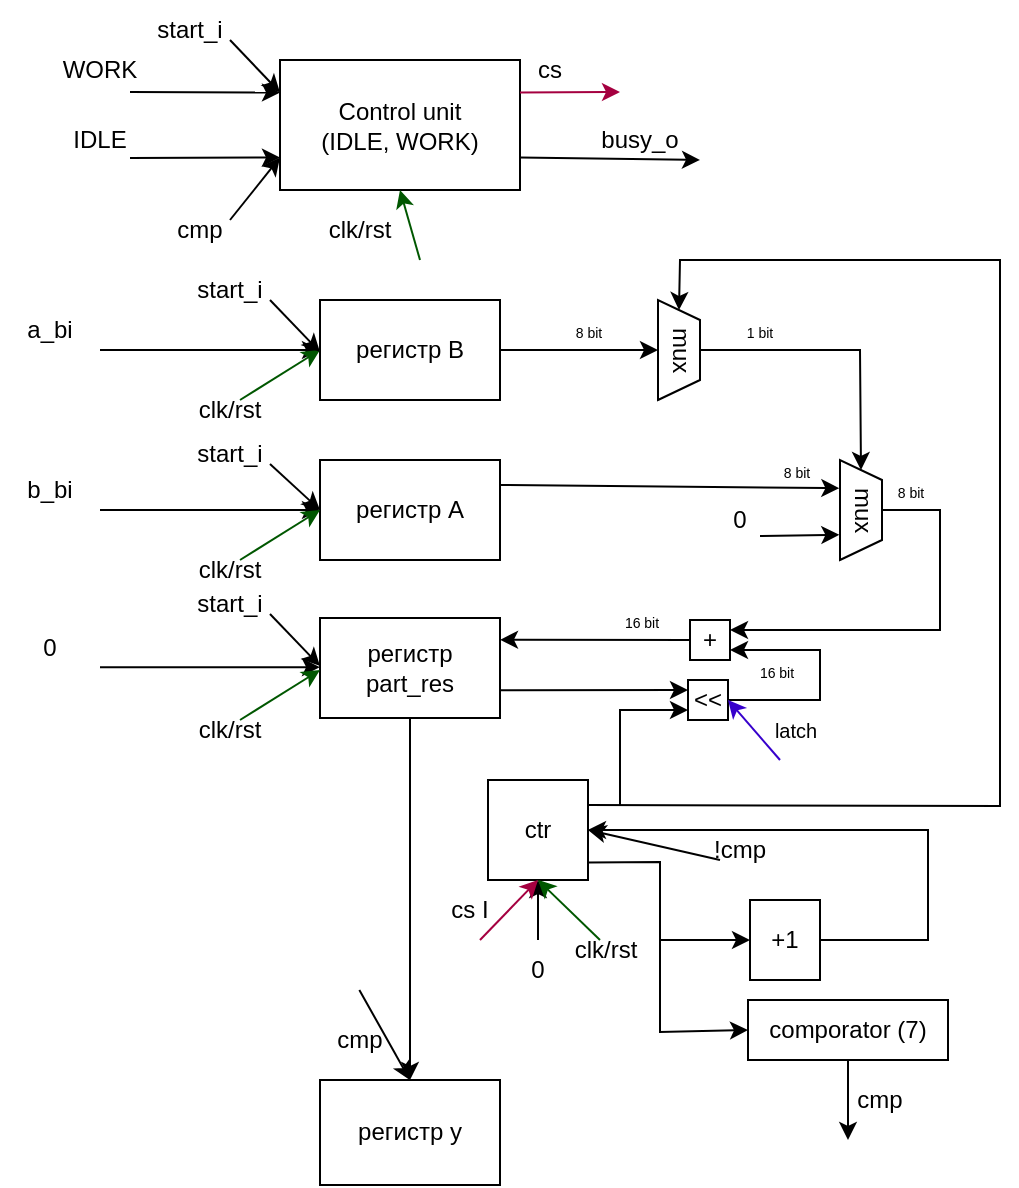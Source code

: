 <mxfile version="28.2.7">
  <diagram name="Страница — 1" id="V99HsGvfmy2phkvl3Ra6">
    <mxGraphModel dx="1358" dy="715" grid="1" gridSize="10" guides="1" tooltips="1" connect="1" arrows="1" fold="1" page="1" pageScale="1" pageWidth="827" pageHeight="1169" math="0" shadow="0">
      <root>
        <mxCell id="0" />
        <mxCell id="1" parent="0" />
        <mxCell id="PjHwkr3gBRXGpi1NP0Q_-1" value="регистр A" style="rounded=0;whiteSpace=wrap;html=1;" vertex="1" parent="1">
          <mxGeometry x="280" y="280" width="90" height="50" as="geometry" />
        </mxCell>
        <mxCell id="PjHwkr3gBRXGpi1NP0Q_-2" value="регистр B" style="rounded=0;whiteSpace=wrap;html=1;" vertex="1" parent="1">
          <mxGeometry x="280" y="200" width="90" height="50" as="geometry" />
        </mxCell>
        <mxCell id="PjHwkr3gBRXGpi1NP0Q_-3" value="Control unit&lt;div&gt;(IDLE, WORK)&lt;/div&gt;" style="rounded=0;whiteSpace=wrap;html=1;" vertex="1" parent="1">
          <mxGeometry x="260" y="80" width="120" height="65" as="geometry" />
        </mxCell>
        <mxCell id="PjHwkr3gBRXGpi1NP0Q_-15" value="ctr" style="rounded=0;whiteSpace=wrap;html=1;" vertex="1" parent="1">
          <mxGeometry x="364" y="440" width="50" height="50" as="geometry" />
        </mxCell>
        <mxCell id="PjHwkr3gBRXGpi1NP0Q_-17" value="&amp;lt;&amp;lt;" style="rounded=0;whiteSpace=wrap;html=1;" vertex="1" parent="1">
          <mxGeometry x="464" y="390" width="20" height="20" as="geometry" />
        </mxCell>
        <mxCell id="PjHwkr3gBRXGpi1NP0Q_-18" value="comporator (7)" style="rounded=0;whiteSpace=wrap;html=1;" vertex="1" parent="1">
          <mxGeometry x="494" y="550" width="100" height="30" as="geometry" />
        </mxCell>
        <mxCell id="PjHwkr3gBRXGpi1NP0Q_-19" value="регистр y" style="rounded=0;whiteSpace=wrap;html=1;" vertex="1" parent="1">
          <mxGeometry x="280" y="590" width="90" height="52.5" as="geometry" />
        </mxCell>
        <mxCell id="PjHwkr3gBRXGpi1NP0Q_-21" value="регистр part_res" style="rounded=0;whiteSpace=wrap;html=1;" vertex="1" parent="1">
          <mxGeometry x="280" y="359" width="90" height="50" as="geometry" />
        </mxCell>
        <mxCell id="PjHwkr3gBRXGpi1NP0Q_-25" value="" style="endArrow=classic;html=1;rounded=0;exitX=1;exitY=0.25;exitDx=0;exitDy=0;fillColor=#d80073;strokeColor=#A50040;" edge="1" parent="1" source="PjHwkr3gBRXGpi1NP0Q_-3">
          <mxGeometry width="50" height="50" relative="1" as="geometry">
            <mxPoint x="440" y="190" as="sourcePoint" />
            <mxPoint x="430" y="96" as="targetPoint" />
          </mxGeometry>
        </mxCell>
        <mxCell id="PjHwkr3gBRXGpi1NP0Q_-26" value="cs" style="text;html=1;whiteSpace=wrap;strokeColor=none;fillColor=none;align=center;verticalAlign=middle;rounded=0;fontColor=light-dark(#000000,#FEA9DF);" vertex="1" parent="1">
          <mxGeometry x="380" y="80" width="30" height="10" as="geometry" />
        </mxCell>
        <mxCell id="PjHwkr3gBRXGpi1NP0Q_-30" value="start_i" style="text;html=1;whiteSpace=wrap;strokeColor=none;fillColor=none;align=center;verticalAlign=middle;rounded=0;fontColor=light-dark(#000000,#0000FF);" vertex="1" parent="1">
          <mxGeometry x="190" y="50" width="50" height="30" as="geometry" />
        </mxCell>
        <mxCell id="PjHwkr3gBRXGpi1NP0Q_-31" value="" style="endArrow=classic;html=1;rounded=0;entryX=0;entryY=0.5;entryDx=0;entryDy=0;" edge="1" parent="1" target="PjHwkr3gBRXGpi1NP0Q_-2">
          <mxGeometry width="50" height="50" relative="1" as="geometry">
            <mxPoint x="170" y="225" as="sourcePoint" />
            <mxPoint x="200" y="225" as="targetPoint" />
          </mxGeometry>
        </mxCell>
        <mxCell id="PjHwkr3gBRXGpi1NP0Q_-32" value="a_bi" style="text;html=1;whiteSpace=wrap;strokeColor=none;fillColor=none;align=center;verticalAlign=middle;rounded=0;" vertex="1" parent="1">
          <mxGeometry x="120" y="200" width="50" height="30" as="geometry" />
        </mxCell>
        <mxCell id="PjHwkr3gBRXGpi1NP0Q_-33" value="" style="endArrow=classic;html=1;rounded=0;entryX=0;entryY=0.5;entryDx=0;entryDy=0;" edge="1" parent="1" target="PjHwkr3gBRXGpi1NP0Q_-1">
          <mxGeometry width="50" height="50" relative="1" as="geometry">
            <mxPoint x="170" y="305" as="sourcePoint" />
            <mxPoint x="200" y="305" as="targetPoint" />
          </mxGeometry>
        </mxCell>
        <mxCell id="PjHwkr3gBRXGpi1NP0Q_-34" value="b_bi" style="text;html=1;whiteSpace=wrap;strokeColor=none;fillColor=none;align=center;verticalAlign=middle;rounded=0;" vertex="1" parent="1">
          <mxGeometry x="120" y="280" width="50" height="30" as="geometry" />
        </mxCell>
        <mxCell id="PjHwkr3gBRXGpi1NP0Q_-43" value="" style="endArrow=classic;html=1;rounded=0;entryX=0.5;entryY=1;entryDx=0;entryDy=0;" edge="1" parent="1" target="PjHwkr3gBRXGpi1NP0Q_-15">
          <mxGeometry width="50" height="50" relative="1" as="geometry">
            <mxPoint x="389" y="520" as="sourcePoint" />
            <mxPoint x="394" y="519.67" as="targetPoint" />
          </mxGeometry>
        </mxCell>
        <mxCell id="PjHwkr3gBRXGpi1NP0Q_-44" value="0" style="text;html=1;whiteSpace=wrap;strokeColor=none;fillColor=none;align=center;verticalAlign=middle;rounded=0;" vertex="1" parent="1">
          <mxGeometry x="374" y="520" width="30" height="30" as="geometry" />
        </mxCell>
        <mxCell id="PjHwkr3gBRXGpi1NP0Q_-45" value="" style="endArrow=classic;html=1;rounded=0;fillColor=#d80073;strokeColor=#A50040;entryX=0.5;entryY=1;entryDx=0;entryDy=0;" edge="1" parent="1" target="PjHwkr3gBRXGpi1NP0Q_-15">
          <mxGeometry width="50" height="50" relative="1" as="geometry">
            <mxPoint x="360" y="520" as="sourcePoint" />
            <mxPoint x="364" y="467.5" as="targetPoint" />
          </mxGeometry>
        </mxCell>
        <mxCell id="PjHwkr3gBRXGpi1NP0Q_-46" value="cs I" style="text;html=1;whiteSpace=wrap;strokeColor=none;fillColor=none;align=center;verticalAlign=middle;rounded=0;fontColor=light-dark(#000000,#FEA9DF);" vertex="1" parent="1">
          <mxGeometry x="340" y="500" width="30" height="10" as="geometry" />
        </mxCell>
        <mxCell id="PjHwkr3gBRXGpi1NP0Q_-47" value="" style="endArrow=classic;html=1;rounded=0;entryX=0;entryY=0.5;entryDx=0;entryDy=0;" edge="1" parent="1">
          <mxGeometry width="50" height="50" relative="1" as="geometry">
            <mxPoint x="170" y="383.58" as="sourcePoint" />
            <mxPoint x="280" y="383.58" as="targetPoint" />
          </mxGeometry>
        </mxCell>
        <mxCell id="PjHwkr3gBRXGpi1NP0Q_-50" value="0" style="text;html=1;whiteSpace=wrap;strokeColor=none;fillColor=none;align=center;verticalAlign=middle;rounded=0;" vertex="1" parent="1">
          <mxGeometry x="130" y="359" width="30" height="30" as="geometry" />
        </mxCell>
        <mxCell id="PjHwkr3gBRXGpi1NP0Q_-53" value="" style="endArrow=classic;html=1;rounded=0;fillColor=#d80073;strokeColor=light-dark(#000000,#0000FF);entryX=0;entryY=0.25;entryDx=0;entryDy=0;" edge="1" parent="1" target="PjHwkr3gBRXGpi1NP0Q_-3">
          <mxGeometry width="50" height="50" relative="1" as="geometry">
            <mxPoint x="235" y="70" as="sourcePoint" />
            <mxPoint x="365" y="180" as="targetPoint" />
          </mxGeometry>
        </mxCell>
        <mxCell id="PjHwkr3gBRXGpi1NP0Q_-54" value="" style="endArrow=classic;html=1;rounded=0;entryX=0;entryY=0.25;entryDx=0;entryDy=0;" edge="1" parent="1" target="PjHwkr3gBRXGpi1NP0Q_-3">
          <mxGeometry width="50" height="50" relative="1" as="geometry">
            <mxPoint x="185" y="96" as="sourcePoint" />
            <mxPoint x="315" y="180" as="targetPoint" />
          </mxGeometry>
        </mxCell>
        <mxCell id="PjHwkr3gBRXGpi1NP0Q_-55" value="WORK" style="text;html=1;whiteSpace=wrap;strokeColor=none;fillColor=none;align=center;verticalAlign=middle;rounded=0;" vertex="1" parent="1">
          <mxGeometry x="140" y="70" width="60" height="30" as="geometry" />
        </mxCell>
        <mxCell id="PjHwkr3gBRXGpi1NP0Q_-56" value="" style="endArrow=classic;html=1;rounded=0;entryX=0;entryY=0.75;entryDx=0;entryDy=0;" edge="1" parent="1" target="PjHwkr3gBRXGpi1NP0Q_-3">
          <mxGeometry width="50" height="50" relative="1" as="geometry">
            <mxPoint x="185" y="129" as="sourcePoint" />
            <mxPoint x="260" y="130" as="targetPoint" />
          </mxGeometry>
        </mxCell>
        <mxCell id="PjHwkr3gBRXGpi1NP0Q_-57" value="IDLE" style="text;html=1;whiteSpace=wrap;strokeColor=none;fillColor=none;align=center;verticalAlign=middle;rounded=0;" vertex="1" parent="1">
          <mxGeometry x="150" y="110" width="40" height="20" as="geometry" />
        </mxCell>
        <mxCell id="PjHwkr3gBRXGpi1NP0Q_-58" value="" style="endArrow=classic;html=1;rounded=0;fillColor=#d80073;strokeColor=light-dark(#000000,#FF0000);entryX=0;entryY=0.75;entryDx=0;entryDy=0;fontColor=light-dark(#000000,#FF0000);" edge="1" parent="1" target="PjHwkr3gBRXGpi1NP0Q_-3">
          <mxGeometry width="50" height="50" relative="1" as="geometry">
            <mxPoint x="235" y="160" as="sourcePoint" />
            <mxPoint x="270" y="106" as="targetPoint" />
          </mxGeometry>
        </mxCell>
        <mxCell id="PjHwkr3gBRXGpi1NP0Q_-59" value="cmp" style="text;html=1;whiteSpace=wrap;strokeColor=none;fillColor=none;align=center;verticalAlign=middle;rounded=0;fontColor=light-dark(#000000,#FF0000);" vertex="1" parent="1">
          <mxGeometry x="205" y="160" width="30" height="10" as="geometry" />
        </mxCell>
        <mxCell id="PjHwkr3gBRXGpi1NP0Q_-66" value="" style="endArrow=classic;html=1;rounded=0;entryX=0;entryY=0.5;entryDx=0;entryDy=0;" edge="1" parent="1" target="PjHwkr3gBRXGpi1NP0Q_-18">
          <mxGeometry width="50" height="50" relative="1" as="geometry">
            <mxPoint x="450" y="540" as="sourcePoint" />
            <mxPoint x="514" y="520" as="targetPoint" />
            <Array as="points">
              <mxPoint x="450" y="566" />
            </Array>
          </mxGeometry>
        </mxCell>
        <mxCell id="PjHwkr3gBRXGpi1NP0Q_-67" value="+1" style="rounded=0;whiteSpace=wrap;html=1;" vertex="1" parent="1">
          <mxGeometry x="495" y="500" width="35" height="40" as="geometry" />
        </mxCell>
        <mxCell id="PjHwkr3gBRXGpi1NP0Q_-69" value="" style="endArrow=classic;html=1;rounded=0;entryX=0;entryY=0.5;entryDx=0;entryDy=0;" edge="1" parent="1" target="PjHwkr3gBRXGpi1NP0Q_-67">
          <mxGeometry width="50" height="50" relative="1" as="geometry">
            <mxPoint x="450" y="520" as="sourcePoint" />
            <mxPoint x="494" y="480" as="targetPoint" />
          </mxGeometry>
        </mxCell>
        <mxCell id="PjHwkr3gBRXGpi1NP0Q_-74" value="mux" style="shape=trapezoid;perimeter=trapezoidPerimeter;whiteSpace=wrap;html=1;fixedSize=1;size=10;direction=south;flipH=0;flipV=1;rotation=0;textDirection=vertical-lr;" vertex="1" parent="1">
          <mxGeometry x="449" y="200" width="21" height="50" as="geometry" />
        </mxCell>
        <mxCell id="PjHwkr3gBRXGpi1NP0Q_-77" value="" style="endArrow=classic;html=1;rounded=0;entryX=0.5;entryY=1;entryDx=0;entryDy=0;exitX=1;exitY=0.5;exitDx=0;exitDy=0;" edge="1" parent="1" source="PjHwkr3gBRXGpi1NP0Q_-2" target="PjHwkr3gBRXGpi1NP0Q_-74">
          <mxGeometry width="50" height="50" relative="1" as="geometry">
            <mxPoint x="380" y="260" as="sourcePoint" />
            <mxPoint x="430" y="210" as="targetPoint" />
          </mxGeometry>
        </mxCell>
        <mxCell id="PjHwkr3gBRXGpi1NP0Q_-78" value="&lt;font style=&quot;font-size: 7px;&quot;&gt;8 bit&lt;/font&gt;" style="text;html=1;whiteSpace=wrap;strokeColor=none;fillColor=none;align=center;verticalAlign=middle;rounded=0;" vertex="1" parent="1">
          <mxGeometry x="400" y="200" width="29" height="30" as="geometry" />
        </mxCell>
        <mxCell id="PjHwkr3gBRXGpi1NP0Q_-79" value="" style="endArrow=classic;html=1;rounded=0;exitX=0.5;exitY=0;exitDx=0;exitDy=0;entryX=0;entryY=0.5;entryDx=0;entryDy=0;" edge="1" parent="1" source="PjHwkr3gBRXGpi1NP0Q_-74" target="PjHwkr3gBRXGpi1NP0Q_-82">
          <mxGeometry width="50" height="50" relative="1" as="geometry">
            <mxPoint x="520" y="240" as="sourcePoint" />
            <mxPoint x="530" y="225" as="targetPoint" />
            <Array as="points">
              <mxPoint x="550" y="225" />
            </Array>
          </mxGeometry>
        </mxCell>
        <mxCell id="PjHwkr3gBRXGpi1NP0Q_-80" value="&lt;font style=&quot;font-size: 7px;&quot;&gt;1 bit&lt;/font&gt;" style="text;html=1;whiteSpace=wrap;strokeColor=none;fillColor=none;align=center;verticalAlign=middle;rounded=0;" vertex="1" parent="1">
          <mxGeometry x="480" y="200" width="40" height="30" as="geometry" />
        </mxCell>
        <mxCell id="PjHwkr3gBRXGpi1NP0Q_-81" value="" style="endArrow=classic;html=1;rounded=0;exitX=1;exitY=0.25;exitDx=0;exitDy=0;entryX=0;entryY=0.5;entryDx=0;entryDy=0;" edge="1" parent="1" source="PjHwkr3gBRXGpi1NP0Q_-15" target="PjHwkr3gBRXGpi1NP0Q_-74">
          <mxGeometry width="50" height="50" relative="1" as="geometry">
            <mxPoint x="390" y="370" as="sourcePoint" />
            <mxPoint x="440" y="320" as="targetPoint" />
            <Array as="points">
              <mxPoint x="620" y="453" />
              <mxPoint x="620" y="180" />
              <mxPoint x="460" y="180" />
            </Array>
          </mxGeometry>
        </mxCell>
        <mxCell id="PjHwkr3gBRXGpi1NP0Q_-82" value="mux" style="shape=trapezoid;perimeter=trapezoidPerimeter;whiteSpace=wrap;html=1;fixedSize=1;size=10;direction=south;flipH=0;flipV=1;rotation=0;textDirection=vertical-lr;" vertex="1" parent="1">
          <mxGeometry x="540" y="280" width="21" height="50" as="geometry" />
        </mxCell>
        <mxCell id="PjHwkr3gBRXGpi1NP0Q_-83" value="" style="endArrow=classic;html=1;rounded=0;exitX=1;exitY=0.25;exitDx=0;exitDy=0;entryX=0.718;entryY=1.016;entryDx=0;entryDy=0;entryPerimeter=0;" edge="1" parent="1" source="PjHwkr3gBRXGpi1NP0Q_-1" target="PjHwkr3gBRXGpi1NP0Q_-82">
          <mxGeometry width="50" height="50" relative="1" as="geometry">
            <mxPoint x="410" y="340" as="sourcePoint" />
            <mxPoint x="460" y="290" as="targetPoint" />
          </mxGeometry>
        </mxCell>
        <mxCell id="PjHwkr3gBRXGpi1NP0Q_-84" value="" style="endArrow=classic;html=1;rounded=0;entryX=0.253;entryY=1.016;entryDx=0;entryDy=0;entryPerimeter=0;" edge="1" parent="1" target="PjHwkr3gBRXGpi1NP0Q_-82">
          <mxGeometry width="50" height="50" relative="1" as="geometry">
            <mxPoint x="500" y="318" as="sourcePoint" />
            <mxPoint x="500" y="320" as="targetPoint" />
          </mxGeometry>
        </mxCell>
        <mxCell id="PjHwkr3gBRXGpi1NP0Q_-85" value="0" style="text;html=1;whiteSpace=wrap;strokeColor=none;fillColor=none;align=center;verticalAlign=middle;rounded=0;" vertex="1" parent="1">
          <mxGeometry x="480" y="300" width="20" height="20" as="geometry" />
        </mxCell>
        <mxCell id="PjHwkr3gBRXGpi1NP0Q_-87" value="" style="endArrow=none;html=1;rounded=0;exitX=1.003;exitY=0.826;exitDx=0;exitDy=0;exitPerimeter=0;" edge="1" parent="1" source="PjHwkr3gBRXGpi1NP0Q_-15">
          <mxGeometry width="50" height="50" relative="1" as="geometry">
            <mxPoint x="390" y="530" as="sourcePoint" />
            <mxPoint x="450" y="540" as="targetPoint" />
            <Array as="points">
              <mxPoint x="450" y="481" />
            </Array>
          </mxGeometry>
        </mxCell>
        <mxCell id="PjHwkr3gBRXGpi1NP0Q_-88" value="" style="endArrow=classic;html=1;rounded=0;entryX=1;entryY=0.5;entryDx=0;entryDy=0;exitX=1;exitY=0.5;exitDx=0;exitDy=0;" edge="1" parent="1" source="PjHwkr3gBRXGpi1NP0Q_-67" target="PjHwkr3gBRXGpi1NP0Q_-15">
          <mxGeometry width="50" height="50" relative="1" as="geometry">
            <mxPoint x="585" y="485" as="sourcePoint" />
            <mxPoint x="560" y="470" as="targetPoint" />
            <Array as="points">
              <mxPoint x="584" y="520" />
              <mxPoint x="584" y="465" />
            </Array>
          </mxGeometry>
        </mxCell>
        <mxCell id="PjHwkr3gBRXGpi1NP0Q_-93" value="" style="endArrow=classic;html=1;rounded=0;exitX=1.004;exitY=0.722;exitDx=0;exitDy=0;entryX=0;entryY=0.25;entryDx=0;entryDy=0;exitPerimeter=0;" edge="1" parent="1" source="PjHwkr3gBRXGpi1NP0Q_-21" target="PjHwkr3gBRXGpi1NP0Q_-17">
          <mxGeometry width="50" height="50" relative="1" as="geometry">
            <mxPoint x="390" y="440" as="sourcePoint" />
            <mxPoint x="440" y="390" as="targetPoint" />
          </mxGeometry>
        </mxCell>
        <mxCell id="PjHwkr3gBRXGpi1NP0Q_-94" value="" style="endArrow=classic;html=1;rounded=0;entryX=0;entryY=0.75;entryDx=0;entryDy=0;" edge="1" parent="1" target="PjHwkr3gBRXGpi1NP0Q_-17">
          <mxGeometry width="50" height="50" relative="1" as="geometry">
            <mxPoint x="430" y="453" as="sourcePoint" />
            <mxPoint x="440" y="400" as="targetPoint" />
            <Array as="points">
              <mxPoint x="430" y="405" />
            </Array>
          </mxGeometry>
        </mxCell>
        <mxCell id="PjHwkr3gBRXGpi1NP0Q_-95" value="+" style="rounded=0;whiteSpace=wrap;html=1;" vertex="1" parent="1">
          <mxGeometry x="465" y="360" width="20" height="20" as="geometry" />
        </mxCell>
        <mxCell id="PjHwkr3gBRXGpi1NP0Q_-96" value="" style="endArrow=classic;html=1;rounded=0;exitX=1;exitY=0.5;exitDx=0;exitDy=0;entryX=1;entryY=0.75;entryDx=0;entryDy=0;" edge="1" parent="1" source="PjHwkr3gBRXGpi1NP0Q_-17" target="PjHwkr3gBRXGpi1NP0Q_-95">
          <mxGeometry width="50" height="50" relative="1" as="geometry">
            <mxPoint x="510" y="420" as="sourcePoint" />
            <mxPoint x="560" y="370" as="targetPoint" />
            <Array as="points">
              <mxPoint x="530" y="400" />
              <mxPoint x="530" y="375" />
            </Array>
          </mxGeometry>
        </mxCell>
        <mxCell id="PjHwkr3gBRXGpi1NP0Q_-97" value="" style="endArrow=classic;html=1;rounded=0;exitX=0.5;exitY=0;exitDx=0;exitDy=0;entryX=1;entryY=0.25;entryDx=0;entryDy=0;" edge="1" parent="1" source="PjHwkr3gBRXGpi1NP0Q_-82" target="PjHwkr3gBRXGpi1NP0Q_-95">
          <mxGeometry width="50" height="50" relative="1" as="geometry">
            <mxPoint x="580" y="380" as="sourcePoint" />
            <mxPoint x="630" y="330" as="targetPoint" />
            <Array as="points">
              <mxPoint x="590" y="305" />
              <mxPoint x="590" y="365" />
            </Array>
          </mxGeometry>
        </mxCell>
        <mxCell id="PjHwkr3gBRXGpi1NP0Q_-98" value="" style="endArrow=classic;html=1;rounded=0;exitX=0;exitY=0.5;exitDx=0;exitDy=0;entryX=1;entryY=0.218;entryDx=0;entryDy=0;entryPerimeter=0;" edge="1" parent="1" source="PjHwkr3gBRXGpi1NP0Q_-95" target="PjHwkr3gBRXGpi1NP0Q_-21">
          <mxGeometry width="50" height="50" relative="1" as="geometry">
            <mxPoint x="410" y="400" as="sourcePoint" />
            <mxPoint x="460" y="350" as="targetPoint" />
          </mxGeometry>
        </mxCell>
        <mxCell id="PjHwkr3gBRXGpi1NP0Q_-99" value="" style="endArrow=classic;html=1;rounded=0;fillColor=#6a00ff;strokeColor=#3700CC;entryX=1;entryY=0.5;entryDx=0;entryDy=0;" edge="1" parent="1" target="PjHwkr3gBRXGpi1NP0Q_-17">
          <mxGeometry width="50" height="50" relative="1" as="geometry">
            <mxPoint x="510" y="430" as="sourcePoint" />
            <mxPoint x="559" y="440" as="targetPoint" />
          </mxGeometry>
        </mxCell>
        <mxCell id="PjHwkr3gBRXGpi1NP0Q_-100" value="&lt;font style=&quot;font-size: 10px;&quot;&gt;latch&lt;/font&gt;" style="text;html=1;whiteSpace=wrap;strokeColor=none;fillColor=none;align=center;verticalAlign=middle;rounded=0;fontColor=light-dark(#000000, #efc0ff);" vertex="1" parent="1">
          <mxGeometry x="500" y="400" width="36" height="30" as="geometry" />
        </mxCell>
        <mxCell id="PjHwkr3gBRXGpi1NP0Q_-104" value="&lt;font style=&quot;font-size: 7px;&quot;&gt;8 bit&lt;/font&gt;" style="text;html=1;whiteSpace=wrap;strokeColor=none;fillColor=none;align=center;verticalAlign=middle;rounded=0;" vertex="1" parent="1">
          <mxGeometry x="503.5" y="270" width="29" height="30" as="geometry" />
        </mxCell>
        <mxCell id="PjHwkr3gBRXGpi1NP0Q_-105" value="&lt;font style=&quot;font-size: 7px;&quot;&gt;8 bit&lt;/font&gt;" style="text;html=1;whiteSpace=wrap;strokeColor=none;fillColor=none;align=center;verticalAlign=middle;rounded=0;" vertex="1" parent="1">
          <mxGeometry x="561" y="280" width="29" height="30" as="geometry" />
        </mxCell>
        <mxCell id="PjHwkr3gBRXGpi1NP0Q_-106" value="" style="endArrow=classic;html=1;rounded=0;exitX=1;exitY=0.75;exitDx=0;exitDy=0;" edge="1" parent="1" source="PjHwkr3gBRXGpi1NP0Q_-3">
          <mxGeometry width="50" height="50" relative="1" as="geometry">
            <mxPoint x="420" y="170" as="sourcePoint" />
            <mxPoint x="470" y="130" as="targetPoint" />
          </mxGeometry>
        </mxCell>
        <mxCell id="PjHwkr3gBRXGpi1NP0Q_-107" value="busy_o" style="text;html=1;whiteSpace=wrap;strokeColor=none;fillColor=none;align=center;verticalAlign=middle;rounded=0;" vertex="1" parent="1">
          <mxGeometry x="410" y="105" width="60" height="30" as="geometry" />
        </mxCell>
        <mxCell id="PjHwkr3gBRXGpi1NP0Q_-108" value="&lt;font style=&quot;font-size: 7px;&quot;&gt;16 bit&lt;/font&gt;" style="text;html=1;whiteSpace=wrap;strokeColor=none;fillColor=none;align=center;verticalAlign=middle;rounded=0;" vertex="1" parent="1">
          <mxGeometry x="494" y="370" width="29" height="30" as="geometry" />
        </mxCell>
        <mxCell id="PjHwkr3gBRXGpi1NP0Q_-111" value="&lt;font style=&quot;font-size: 7px;&quot;&gt;16 bit&lt;/font&gt;" style="text;html=1;whiteSpace=wrap;strokeColor=none;fillColor=none;align=center;verticalAlign=middle;rounded=0;" vertex="1" parent="1">
          <mxGeometry x="429" y="350" width="24" height="20" as="geometry" />
        </mxCell>
        <mxCell id="PjHwkr3gBRXGpi1NP0Q_-112" value="" style="endArrow=classic;html=1;rounded=0;entryX=0;entryY=0.5;entryDx=0;entryDy=0;fillColor=#008a00;strokeColor=#005700;" edge="1" parent="1" target="PjHwkr3gBRXGpi1NP0Q_-2">
          <mxGeometry width="50" height="50" relative="1" as="geometry">
            <mxPoint x="240" y="250" as="sourcePoint" />
            <mxPoint x="260" y="240" as="targetPoint" />
          </mxGeometry>
        </mxCell>
        <mxCell id="PjHwkr3gBRXGpi1NP0Q_-113" value="&lt;font style=&quot;color: light-dark(rgb(0, 0, 0), rgb(134, 208, 135));&quot;&gt;clk/rst&lt;/font&gt;" style="text;html=1;whiteSpace=wrap;strokeColor=none;fillColor=none;align=center;verticalAlign=middle;rounded=0;" vertex="1" parent="1">
          <mxGeometry x="205" y="240" width="60" height="30" as="geometry" />
        </mxCell>
        <mxCell id="PjHwkr3gBRXGpi1NP0Q_-114" value="" style="endArrow=classic;html=1;rounded=0;entryX=0;entryY=0.5;entryDx=0;entryDy=0;fillColor=#008a00;strokeColor=#005700;" edge="1" parent="1">
          <mxGeometry width="50" height="50" relative="1" as="geometry">
            <mxPoint x="240" y="330" as="sourcePoint" />
            <mxPoint x="280" y="305" as="targetPoint" />
          </mxGeometry>
        </mxCell>
        <mxCell id="PjHwkr3gBRXGpi1NP0Q_-115" value="&lt;font style=&quot;color: light-dark(rgb(0, 0, 0), rgb(134, 208, 135));&quot;&gt;clk/rst&lt;/font&gt;" style="text;html=1;whiteSpace=wrap;strokeColor=none;fillColor=none;align=center;verticalAlign=middle;rounded=0;" vertex="1" parent="1">
          <mxGeometry x="205" y="320" width="60" height="30" as="geometry" />
        </mxCell>
        <mxCell id="PjHwkr3gBRXGpi1NP0Q_-116" value="" style="endArrow=classic;html=1;rounded=0;entryX=0;entryY=0.5;entryDx=0;entryDy=0;fillColor=#008a00;strokeColor=#005700;" edge="1" parent="1">
          <mxGeometry width="50" height="50" relative="1" as="geometry">
            <mxPoint x="240" y="410" as="sourcePoint" />
            <mxPoint x="280" y="385" as="targetPoint" />
          </mxGeometry>
        </mxCell>
        <mxCell id="PjHwkr3gBRXGpi1NP0Q_-117" value="&lt;font style=&quot;color: light-dark(rgb(0, 0, 0), rgb(134, 208, 135));&quot;&gt;clk/rst&lt;/font&gt;" style="text;html=1;whiteSpace=wrap;strokeColor=none;fillColor=none;align=center;verticalAlign=middle;rounded=0;" vertex="1" parent="1">
          <mxGeometry x="205" y="400" width="60" height="30" as="geometry" />
        </mxCell>
        <mxCell id="PjHwkr3gBRXGpi1NP0Q_-119" value="" style="endArrow=classic;html=1;rounded=0;entryX=0.5;entryY=1;entryDx=0;entryDy=0;fillColor=#008a00;strokeColor=#005700;" edge="1" parent="1" target="PjHwkr3gBRXGpi1NP0Q_-15">
          <mxGeometry width="50" height="50" relative="1" as="geometry">
            <mxPoint x="420" y="520" as="sourcePoint" />
            <mxPoint x="470" y="497.5" as="targetPoint" />
          </mxGeometry>
        </mxCell>
        <mxCell id="PjHwkr3gBRXGpi1NP0Q_-120" value="&lt;font style=&quot;color: light-dark(rgb(0, 0, 0), rgb(134, 208, 135));&quot;&gt;clk/rst&lt;/font&gt;" style="text;html=1;whiteSpace=wrap;strokeColor=none;fillColor=none;align=center;verticalAlign=middle;rounded=0;" vertex="1" parent="1">
          <mxGeometry x="393" y="510" width="60" height="30" as="geometry" />
        </mxCell>
        <mxCell id="PjHwkr3gBRXGpi1NP0Q_-123" value="" style="endArrow=classic;html=1;rounded=0;entryX=0.5;entryY=1;entryDx=0;entryDy=0;fillColor=#008a00;strokeColor=#005700;" edge="1" parent="1" target="PjHwkr3gBRXGpi1NP0Q_-3">
          <mxGeometry width="50" height="50" relative="1" as="geometry">
            <mxPoint x="330" y="180" as="sourcePoint" />
            <mxPoint x="350" y="135" as="targetPoint" />
          </mxGeometry>
        </mxCell>
        <mxCell id="PjHwkr3gBRXGpi1NP0Q_-124" value="&lt;font style=&quot;color: light-dark(rgb(0, 0, 0), rgb(134, 208, 135));&quot;&gt;clk/rst&lt;/font&gt;" style="text;html=1;whiteSpace=wrap;strokeColor=none;fillColor=none;align=center;verticalAlign=middle;rounded=0;" vertex="1" parent="1">
          <mxGeometry x="270" y="150" width="60" height="30" as="geometry" />
        </mxCell>
        <mxCell id="PjHwkr3gBRXGpi1NP0Q_-126" value="" style="endArrow=classic;html=1;rounded=0;fillColor=#d80073;strokeColor=light-dark(#000000,#FF0000);fontColor=light-dark(#000000,#FF0000);exitX=0.5;exitY=1;exitDx=0;exitDy=0;" edge="1" parent="1" source="PjHwkr3gBRXGpi1NP0Q_-18">
          <mxGeometry width="50" height="50" relative="1" as="geometry">
            <mxPoint x="570" y="631" as="sourcePoint" />
            <mxPoint x="544" y="620" as="targetPoint" />
          </mxGeometry>
        </mxCell>
        <mxCell id="PjHwkr3gBRXGpi1NP0Q_-127" value="cmp" style="text;html=1;whiteSpace=wrap;strokeColor=none;fillColor=none;align=center;verticalAlign=middle;rounded=0;fontColor=light-dark(#000000,#FF0000);" vertex="1" parent="1">
          <mxGeometry x="550" y="590" width="20" height="20" as="geometry" />
        </mxCell>
        <mxCell id="PjHwkr3gBRXGpi1NP0Q_-128" value="" style="endArrow=classic;html=1;rounded=0;exitX=0.5;exitY=1;exitDx=0;exitDy=0;entryX=0.5;entryY=0;entryDx=0;entryDy=0;" edge="1" parent="1" source="PjHwkr3gBRXGpi1NP0Q_-21" target="PjHwkr3gBRXGpi1NP0Q_-19">
          <mxGeometry width="50" height="50" relative="1" as="geometry">
            <mxPoint x="260" y="540" as="sourcePoint" />
            <mxPoint x="310" y="490" as="targetPoint" />
          </mxGeometry>
        </mxCell>
        <mxCell id="PjHwkr3gBRXGpi1NP0Q_-129" value="" style="endArrow=classic;html=1;rounded=0;fillColor=#d80073;strokeColor=light-dark(#000000,#FF0000);fontColor=light-dark(#000000,#FF0000);exitX=0.5;exitY=1;exitDx=0;exitDy=0;entryX=0.5;entryY=0;entryDx=0;entryDy=0;" edge="1" parent="1" target="PjHwkr3gBRXGpi1NP0Q_-19">
          <mxGeometry width="50" height="50" relative="1" as="geometry">
            <mxPoint x="299.66" y="545" as="sourcePoint" />
            <mxPoint x="299.66" y="585" as="targetPoint" />
          </mxGeometry>
        </mxCell>
        <mxCell id="PjHwkr3gBRXGpi1NP0Q_-130" value="cmp" style="text;html=1;whiteSpace=wrap;strokeColor=none;fillColor=none;align=center;verticalAlign=middle;rounded=0;fontColor=light-dark(#000000,#FF0000);" vertex="1" parent="1">
          <mxGeometry x="290" y="560" width="20" height="20" as="geometry" />
        </mxCell>
        <mxCell id="PjHwkr3gBRXGpi1NP0Q_-131" value="" style="endArrow=classic;html=1;rounded=0;fillColor=#d80073;strokeColor=light-dark(#000000,#FF0000);fontColor=light-dark(#000000,#FF0000);entryX=1;entryY=0.5;entryDx=0;entryDy=0;" edge="1" parent="1" target="PjHwkr3gBRXGpi1NP0Q_-15">
          <mxGeometry width="50" height="50" relative="1" as="geometry">
            <mxPoint x="480" y="480" as="sourcePoint" />
            <mxPoint x="490.34" y="510" as="targetPoint" />
          </mxGeometry>
        </mxCell>
        <mxCell id="PjHwkr3gBRXGpi1NP0Q_-132" value="!cmp" style="text;html=1;whiteSpace=wrap;strokeColor=none;fillColor=none;align=center;verticalAlign=middle;rounded=0;fontColor=light-dark(#000000,#FF0000);" vertex="1" parent="1">
          <mxGeometry x="480" y="460" width="20" height="30" as="geometry" />
        </mxCell>
        <mxCell id="PjHwkr3gBRXGpi1NP0Q_-133" value="start_i" style="text;html=1;whiteSpace=wrap;strokeColor=none;fillColor=none;align=center;verticalAlign=middle;rounded=0;fontColor=light-dark(#000000,#0000FF);" vertex="1" parent="1">
          <mxGeometry x="210" y="180" width="50" height="30" as="geometry" />
        </mxCell>
        <mxCell id="PjHwkr3gBRXGpi1NP0Q_-134" value="" style="endArrow=classic;html=1;rounded=0;fillColor=#d80073;strokeColor=light-dark(#000000,#0000FF);entryX=0;entryY=0.25;entryDx=0;entryDy=0;" edge="1" parent="1">
          <mxGeometry width="50" height="50" relative="1" as="geometry">
            <mxPoint x="255" y="200" as="sourcePoint" />
            <mxPoint x="280" y="226" as="targetPoint" />
          </mxGeometry>
        </mxCell>
        <mxCell id="PjHwkr3gBRXGpi1NP0Q_-135" value="start_i" style="text;html=1;whiteSpace=wrap;strokeColor=none;fillColor=none;align=center;verticalAlign=middle;rounded=0;fontColor=light-dark(#000000,#0000FF);" vertex="1" parent="1">
          <mxGeometry x="210" y="262" width="50" height="30" as="geometry" />
        </mxCell>
        <mxCell id="PjHwkr3gBRXGpi1NP0Q_-136" value="" style="endArrow=classic;html=1;rounded=0;fillColor=#d80073;strokeColor=light-dark(#000000,#0000FF);entryX=0;entryY=0.5;entryDx=0;entryDy=0;" edge="1" parent="1" target="PjHwkr3gBRXGpi1NP0Q_-1">
          <mxGeometry width="50" height="50" relative="1" as="geometry">
            <mxPoint x="255" y="282" as="sourcePoint" />
            <mxPoint x="280" y="308" as="targetPoint" />
          </mxGeometry>
        </mxCell>
        <mxCell id="PjHwkr3gBRXGpi1NP0Q_-137" value="start_i" style="text;html=1;whiteSpace=wrap;strokeColor=none;fillColor=none;align=center;verticalAlign=middle;rounded=0;fontColor=light-dark(#000000,#0000FF);" vertex="1" parent="1">
          <mxGeometry x="210" y="337" width="50" height="30" as="geometry" />
        </mxCell>
        <mxCell id="PjHwkr3gBRXGpi1NP0Q_-138" value="" style="endArrow=classic;html=1;rounded=0;fillColor=#d80073;strokeColor=light-dark(#000000,#0000FF);entryX=0;entryY=0.25;entryDx=0;entryDy=0;" edge="1" parent="1">
          <mxGeometry width="50" height="50" relative="1" as="geometry">
            <mxPoint x="255" y="357" as="sourcePoint" />
            <mxPoint x="280" y="383" as="targetPoint" />
          </mxGeometry>
        </mxCell>
      </root>
    </mxGraphModel>
  </diagram>
</mxfile>
